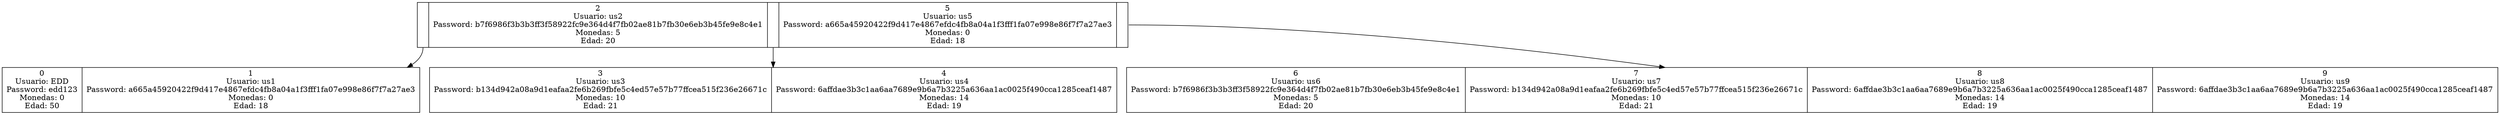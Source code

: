 digraph G {
node[shape=record]
		//Agregar Nodos Rama
R0x7f2948009ab0[label="<C1>|2\nUsuario: us2\nPassword: b7f6986f3b3b3ff3f58922fc9e364d4f7fb02ae81b7fb30e6eb3b45fe9e8c4e1\nMonedas: 5\nEdad: 20|<C2>|5\nUsuario: us5\nPassword: a665a45920422f9d417e4867efdc4fb8a04a1f3fff1fa07e998e86f7f7a27ae3\nMonedas: 0\nEdad: 18|<C3>"];
R0x7f2948009910[label="0\nUsuario: EDD\nPassword: edd123\nMonedas: 0\nEdad: 50|1\nUsuario: us1\nPassword: a665a45920422f9d417e4867efdc4fb8a04a1f3fff1fa07e998e86f7f7a27ae3\nMonedas: 0\nEdad: 18"];
R0x7f294800a1c0[label="3\nUsuario: us3\nPassword: b134d942a08a9d1eafaa2fe6b269fbfe5c4ed57e57b77ffcea515f236e26671c\nMonedas: 10\nEdad: 21|4\nUsuario: us4\nPassword: 6affdae3b3c1aa6aa7689e9b6a7b3225a636aa1ac0025f490cca1285ceaf1487\nMonedas: 14\nEdad: 19"];
R0x7f294800a4d0[label="6\nUsuario: us6\nPassword: b7f6986f3b3b3ff3f58922fc9e364d4f7fb02ae81b7fb30e6eb3b45fe9e8c4e1\nMonedas: 5\nEdad: 20|7\nUsuario: us7\nPassword: b134d942a08a9d1eafaa2fe6b269fbfe5c4ed57e57b77ffcea515f236e26671c\nMonedas: 10\nEdad: 21|8\nUsuario: us8\nPassword: 6affdae3b3c1aa6aa7689e9b6a7b3225a636aa1ac0025f490cca1285ceaf1487\nMonedas: 14\nEdad: 19|9\nUsuario: us9\nPassword: 6affdae3b3c1aa6aa7689e9b6a7b3225a636aa1ac0025f490cca1285ceaf1487\nMonedas: 14\nEdad: 19"];
		//Agregar conexiones
R0x7f2948009ab0:C1->R0x7f2948009910;
R0x7f2948009ab0:C2->R0x7f294800a1c0;
R0x7f2948009ab0:C3->R0x7f294800a4d0;
}